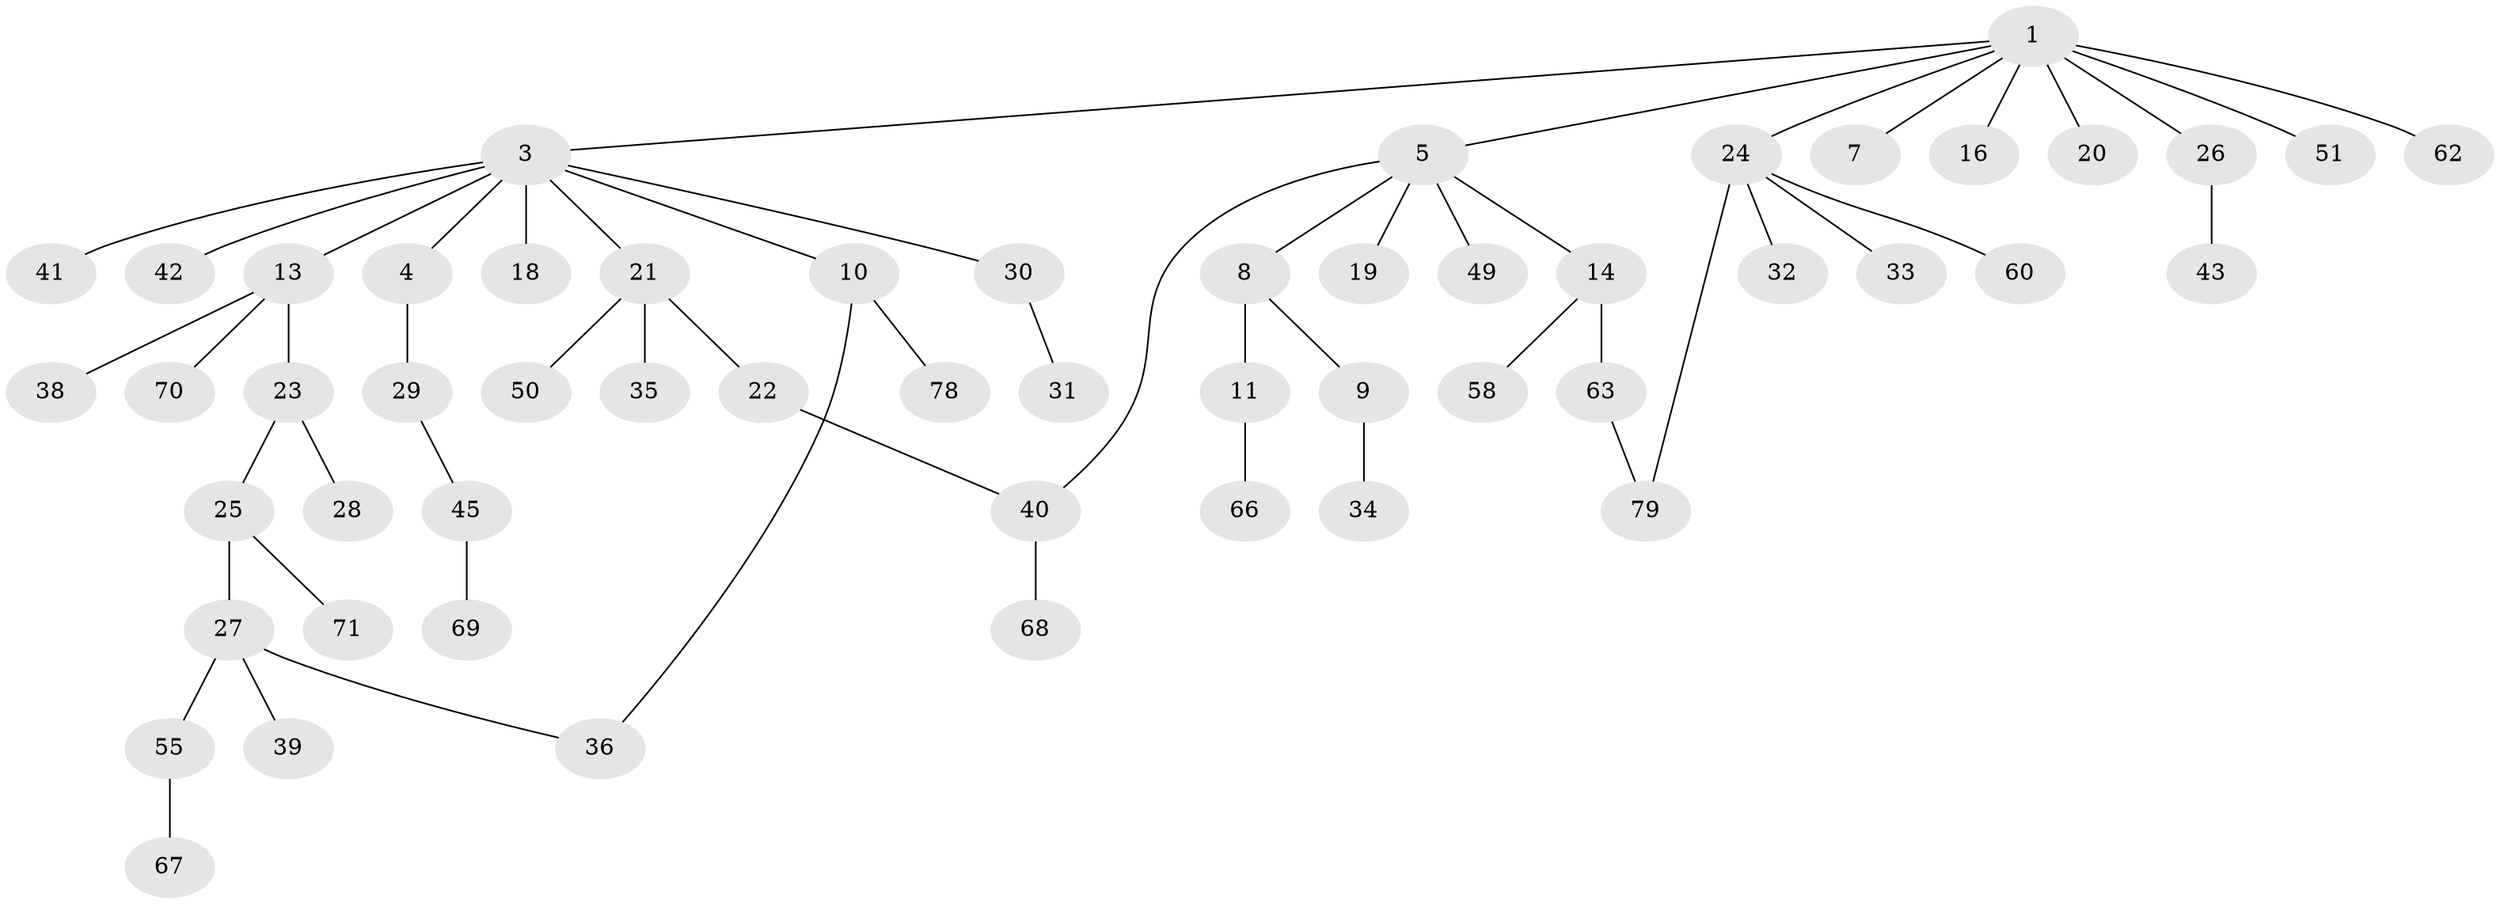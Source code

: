 // Generated by graph-tools (version 1.1) at 2025/51/02/27/25 19:51:36]
// undirected, 54 vertices, 56 edges
graph export_dot {
graph [start="1"]
  node [color=gray90,style=filled];
  1 [super="+2"];
  3 [super="+6"];
  4;
  5 [super="+12"];
  7;
  8;
  9 [super="+64"];
  10 [super="+72"];
  11 [super="+37"];
  13 [super="+15"];
  14 [super="+17"];
  16 [super="+44"];
  18;
  19;
  20 [super="+53"];
  21 [super="+48"];
  22 [super="+46"];
  23 [super="+61"];
  24 [super="+47"];
  25 [super="+56"];
  26;
  27 [super="+57"];
  28;
  29;
  30;
  31;
  32;
  33;
  34 [super="+52"];
  35;
  36 [super="+54"];
  38;
  39;
  40 [super="+77"];
  41;
  42;
  43 [super="+74"];
  45 [super="+59"];
  49;
  50;
  51;
  55 [super="+76"];
  58;
  60;
  62;
  63 [super="+65"];
  66 [super="+75"];
  67 [super="+73"];
  68;
  69;
  70;
  71;
  78;
  79;
  1 -- 3;
  1 -- 5;
  1 -- 7;
  1 -- 16;
  1 -- 24;
  1 -- 26;
  1 -- 51;
  1 -- 62;
  1 -- 20 [weight=2];
  3 -- 4;
  3 -- 10;
  3 -- 21;
  3 -- 41;
  3 -- 18;
  3 -- 42;
  3 -- 13;
  3 -- 30;
  4 -- 29;
  5 -- 8;
  5 -- 14;
  5 -- 19;
  5 -- 40;
  5 -- 49;
  8 -- 9;
  8 -- 11;
  9 -- 34;
  10 -- 78;
  10 -- 36;
  11 -- 66;
  13 -- 70;
  13 -- 38;
  13 -- 23;
  14 -- 63;
  14 -- 58;
  21 -- 22;
  21 -- 35;
  21 -- 50;
  22 -- 40;
  23 -- 25;
  23 -- 28;
  24 -- 32;
  24 -- 33;
  24 -- 60;
  24 -- 79;
  25 -- 27;
  25 -- 71;
  26 -- 43;
  27 -- 36;
  27 -- 39;
  27 -- 55;
  29 -- 45;
  30 -- 31;
  40 -- 68;
  45 -- 69;
  55 -- 67;
  63 -- 79;
}
